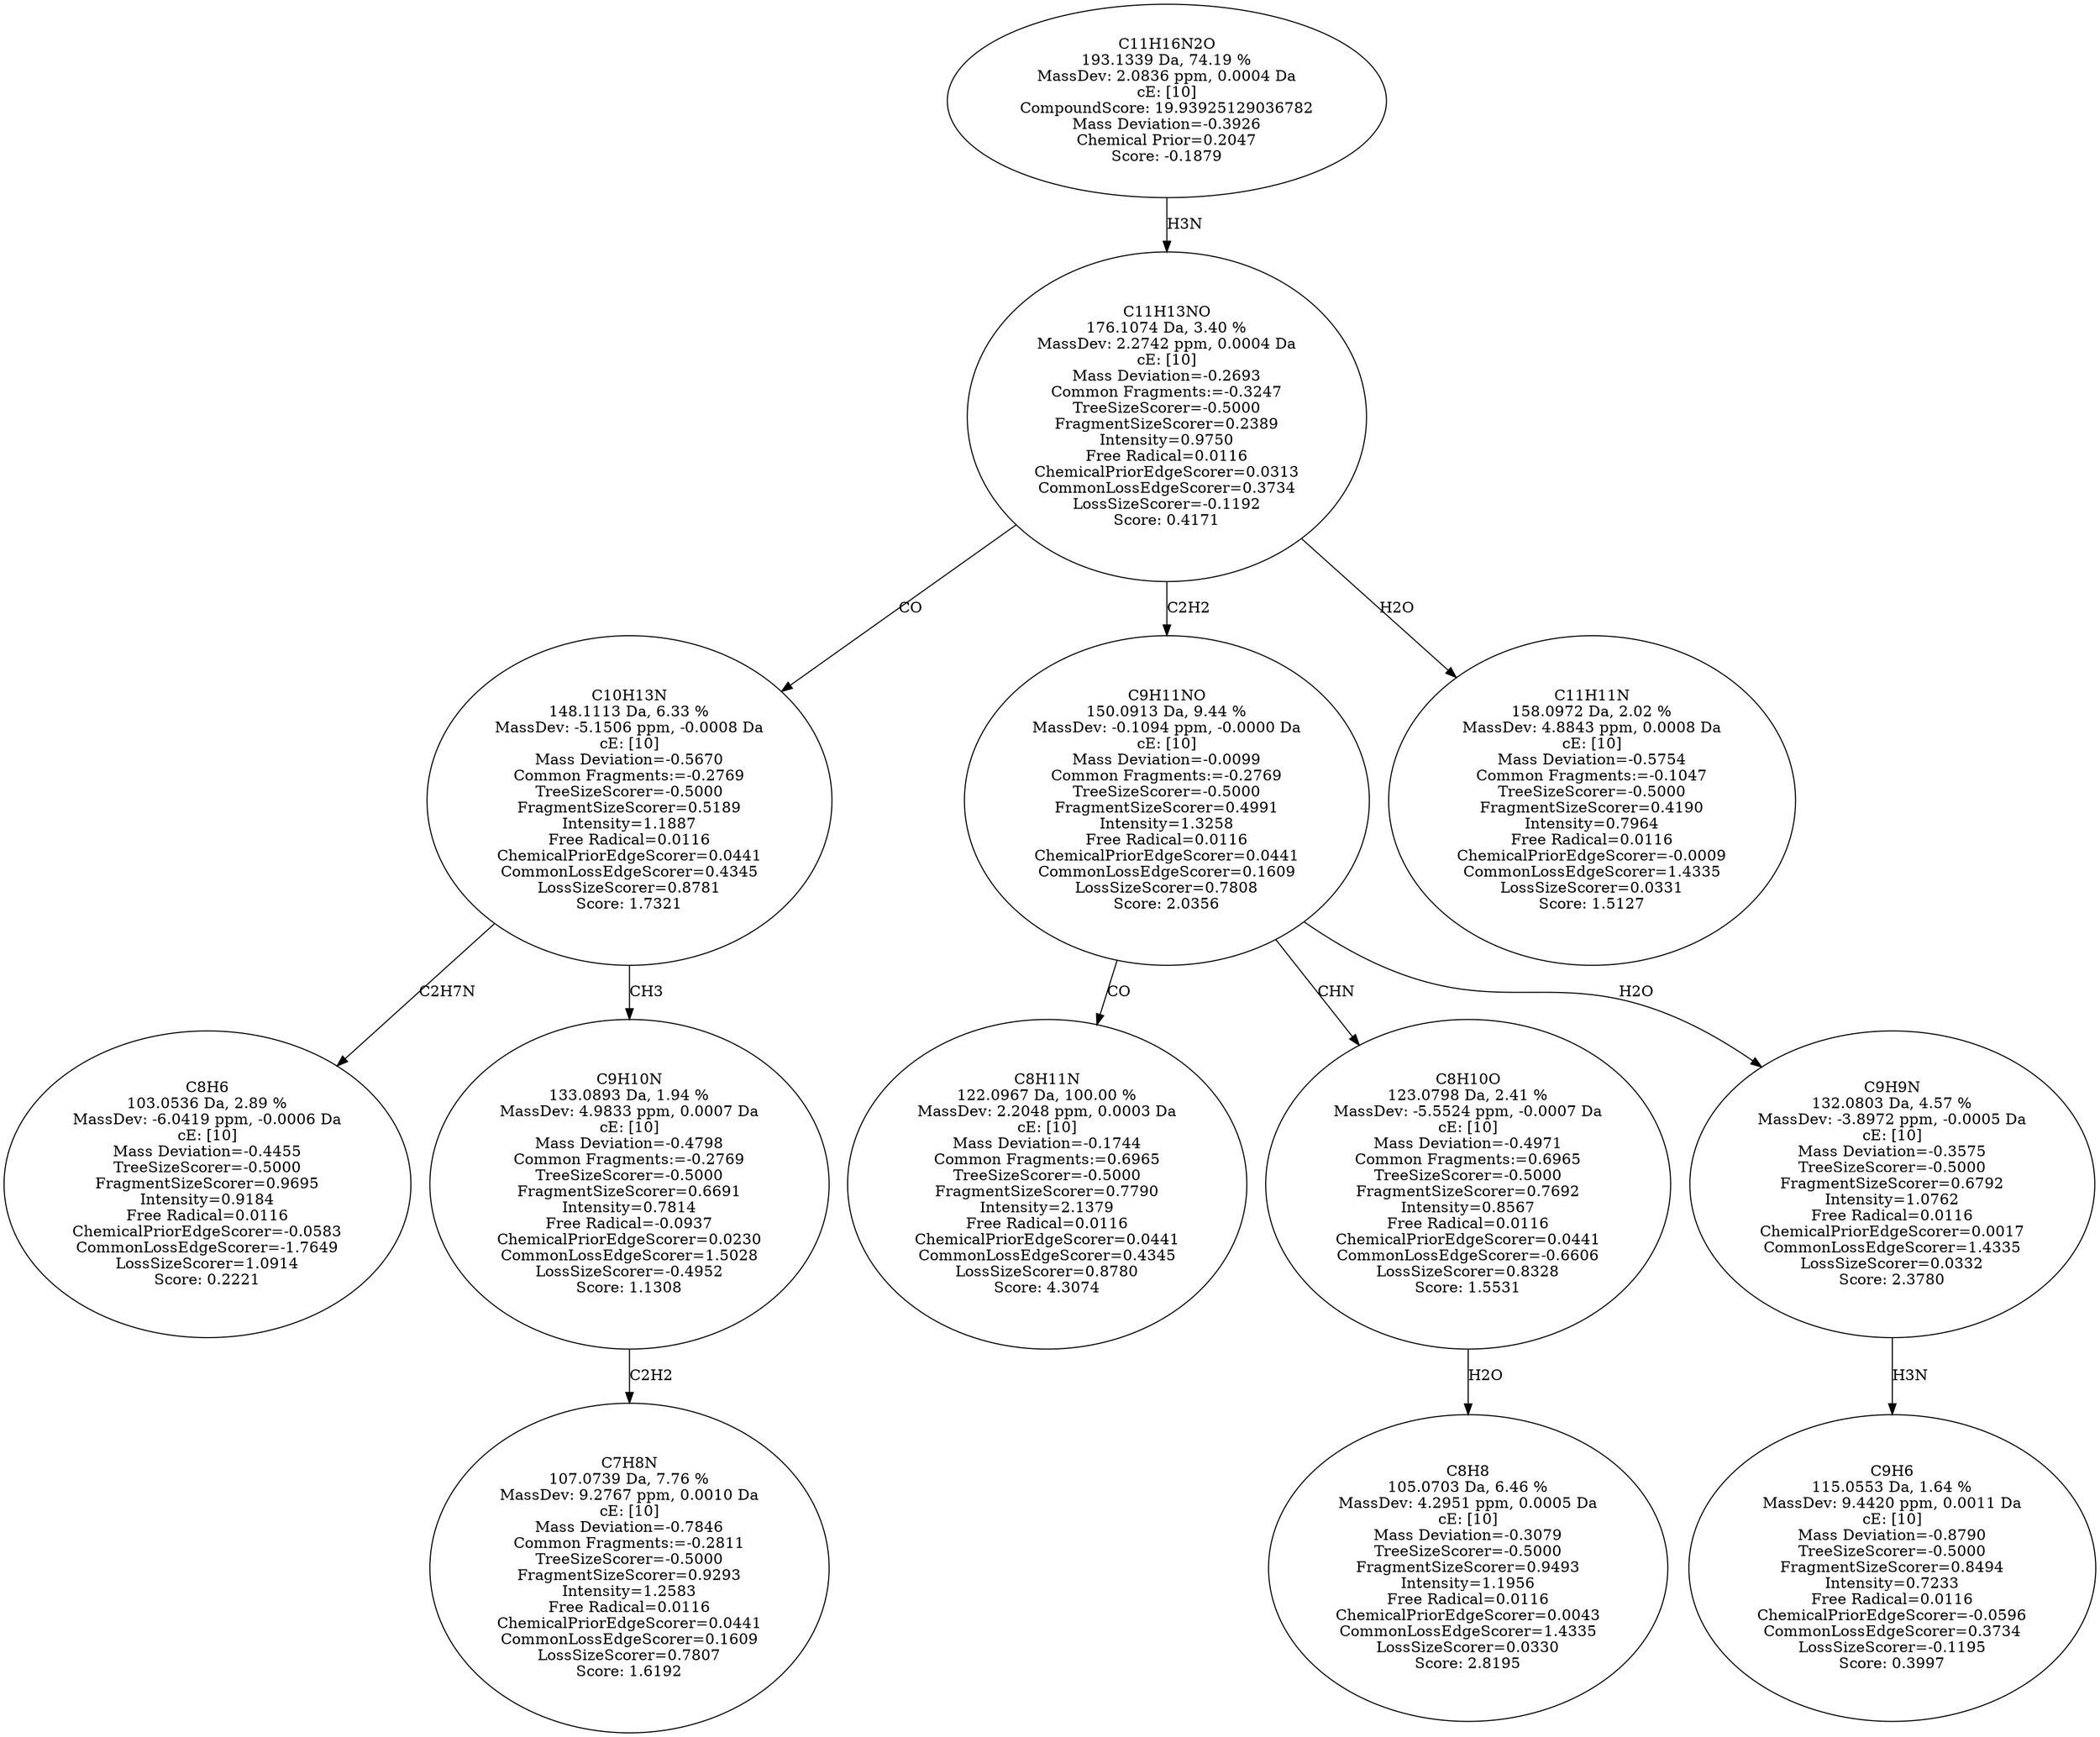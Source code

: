 strict digraph {
v1 [label="C8H6\n103.0536 Da, 2.89 %\nMassDev: -6.0419 ppm, -0.0006 Da\ncE: [10]\nMass Deviation=-0.4455\nTreeSizeScorer=-0.5000\nFragmentSizeScorer=0.9695\nIntensity=0.9184\nFree Radical=0.0116\nChemicalPriorEdgeScorer=-0.0583\nCommonLossEdgeScorer=-1.7649\nLossSizeScorer=1.0914\nScore: 0.2221"];
v2 [label="C7H8N\n107.0739 Da, 7.76 %\nMassDev: 9.2767 ppm, 0.0010 Da\ncE: [10]\nMass Deviation=-0.7846\nCommon Fragments:=-0.2811\nTreeSizeScorer=-0.5000\nFragmentSizeScorer=0.9293\nIntensity=1.2583\nFree Radical=0.0116\nChemicalPriorEdgeScorer=0.0441\nCommonLossEdgeScorer=0.1609\nLossSizeScorer=0.7807\nScore: 1.6192"];
v3 [label="C9H10N\n133.0893 Da, 1.94 %\nMassDev: 4.9833 ppm, 0.0007 Da\ncE: [10]\nMass Deviation=-0.4798\nCommon Fragments:=-0.2769\nTreeSizeScorer=-0.5000\nFragmentSizeScorer=0.6691\nIntensity=0.7814\nFree Radical=-0.0937\nChemicalPriorEdgeScorer=0.0230\nCommonLossEdgeScorer=1.5028\nLossSizeScorer=-0.4952\nScore: 1.1308"];
v4 [label="C10H13N\n148.1113 Da, 6.33 %\nMassDev: -5.1506 ppm, -0.0008 Da\ncE: [10]\nMass Deviation=-0.5670\nCommon Fragments:=-0.2769\nTreeSizeScorer=-0.5000\nFragmentSizeScorer=0.5189\nIntensity=1.1887\nFree Radical=0.0116\nChemicalPriorEdgeScorer=0.0441\nCommonLossEdgeScorer=0.4345\nLossSizeScorer=0.8781\nScore: 1.7321"];
v5 [label="C8H11N\n122.0967 Da, 100.00 %\nMassDev: 2.2048 ppm, 0.0003 Da\ncE: [10]\nMass Deviation=-0.1744\nCommon Fragments:=0.6965\nTreeSizeScorer=-0.5000\nFragmentSizeScorer=0.7790\nIntensity=2.1379\nFree Radical=0.0116\nChemicalPriorEdgeScorer=0.0441\nCommonLossEdgeScorer=0.4345\nLossSizeScorer=0.8780\nScore: 4.3074"];
v6 [label="C8H8\n105.0703 Da, 6.46 %\nMassDev: 4.2951 ppm, 0.0005 Da\ncE: [10]\nMass Deviation=-0.3079\nTreeSizeScorer=-0.5000\nFragmentSizeScorer=0.9493\nIntensity=1.1956\nFree Radical=0.0116\nChemicalPriorEdgeScorer=0.0043\nCommonLossEdgeScorer=1.4335\nLossSizeScorer=0.0330\nScore: 2.8195"];
v7 [label="C8H10O\n123.0798 Da, 2.41 %\nMassDev: -5.5524 ppm, -0.0007 Da\ncE: [10]\nMass Deviation=-0.4971\nCommon Fragments:=0.6965\nTreeSizeScorer=-0.5000\nFragmentSizeScorer=0.7692\nIntensity=0.8567\nFree Radical=0.0116\nChemicalPriorEdgeScorer=0.0441\nCommonLossEdgeScorer=-0.6606\nLossSizeScorer=0.8328\nScore: 1.5531"];
v8 [label="C9H6\n115.0553 Da, 1.64 %\nMassDev: 9.4420 ppm, 0.0011 Da\ncE: [10]\nMass Deviation=-0.8790\nTreeSizeScorer=-0.5000\nFragmentSizeScorer=0.8494\nIntensity=0.7233\nFree Radical=0.0116\nChemicalPriorEdgeScorer=-0.0596\nCommonLossEdgeScorer=0.3734\nLossSizeScorer=-0.1195\nScore: 0.3997"];
v9 [label="C9H9N\n132.0803 Da, 4.57 %\nMassDev: -3.8972 ppm, -0.0005 Da\ncE: [10]\nMass Deviation=-0.3575\nTreeSizeScorer=-0.5000\nFragmentSizeScorer=0.6792\nIntensity=1.0762\nFree Radical=0.0116\nChemicalPriorEdgeScorer=0.0017\nCommonLossEdgeScorer=1.4335\nLossSizeScorer=0.0332\nScore: 2.3780"];
v10 [label="C9H11NO\n150.0913 Da, 9.44 %\nMassDev: -0.1094 ppm, -0.0000 Da\ncE: [10]\nMass Deviation=-0.0099\nCommon Fragments:=-0.2769\nTreeSizeScorer=-0.5000\nFragmentSizeScorer=0.4991\nIntensity=1.3258\nFree Radical=0.0116\nChemicalPriorEdgeScorer=0.0441\nCommonLossEdgeScorer=0.1609\nLossSizeScorer=0.7808\nScore: 2.0356"];
v11 [label="C11H11N\n158.0972 Da, 2.02 %\nMassDev: 4.8843 ppm, 0.0008 Da\ncE: [10]\nMass Deviation=-0.5754\nCommon Fragments:=-0.1047\nTreeSizeScorer=-0.5000\nFragmentSizeScorer=0.4190\nIntensity=0.7964\nFree Radical=0.0116\nChemicalPriorEdgeScorer=-0.0009\nCommonLossEdgeScorer=1.4335\nLossSizeScorer=0.0331\nScore: 1.5127"];
v12 [label="C11H13NO\n176.1074 Da, 3.40 %\nMassDev: 2.2742 ppm, 0.0004 Da\ncE: [10]\nMass Deviation=-0.2693\nCommon Fragments:=-0.3247\nTreeSizeScorer=-0.5000\nFragmentSizeScorer=0.2389\nIntensity=0.9750\nFree Radical=0.0116\nChemicalPriorEdgeScorer=0.0313\nCommonLossEdgeScorer=0.3734\nLossSizeScorer=-0.1192\nScore: 0.4171"];
v13 [label="C11H16N2O\n193.1339 Da, 74.19 %\nMassDev: 2.0836 ppm, 0.0004 Da\ncE: [10]\nCompoundScore: 19.93925129036782\nMass Deviation=-0.3926\nChemical Prior=0.2047\nScore: -0.1879"];
v4 -> v1 [label="C2H7N"];
v3 -> v2 [label="C2H2"];
v4 -> v3 [label="CH3"];
v12 -> v4 [label="CO"];
v10 -> v5 [label="CO"];
v7 -> v6 [label="H2O"];
v10 -> v7 [label="CHN"];
v9 -> v8 [label="H3N"];
v10 -> v9 [label="H2O"];
v12 -> v10 [label="C2H2"];
v12 -> v11 [label="H2O"];
v13 -> v12 [label="H3N"];
}